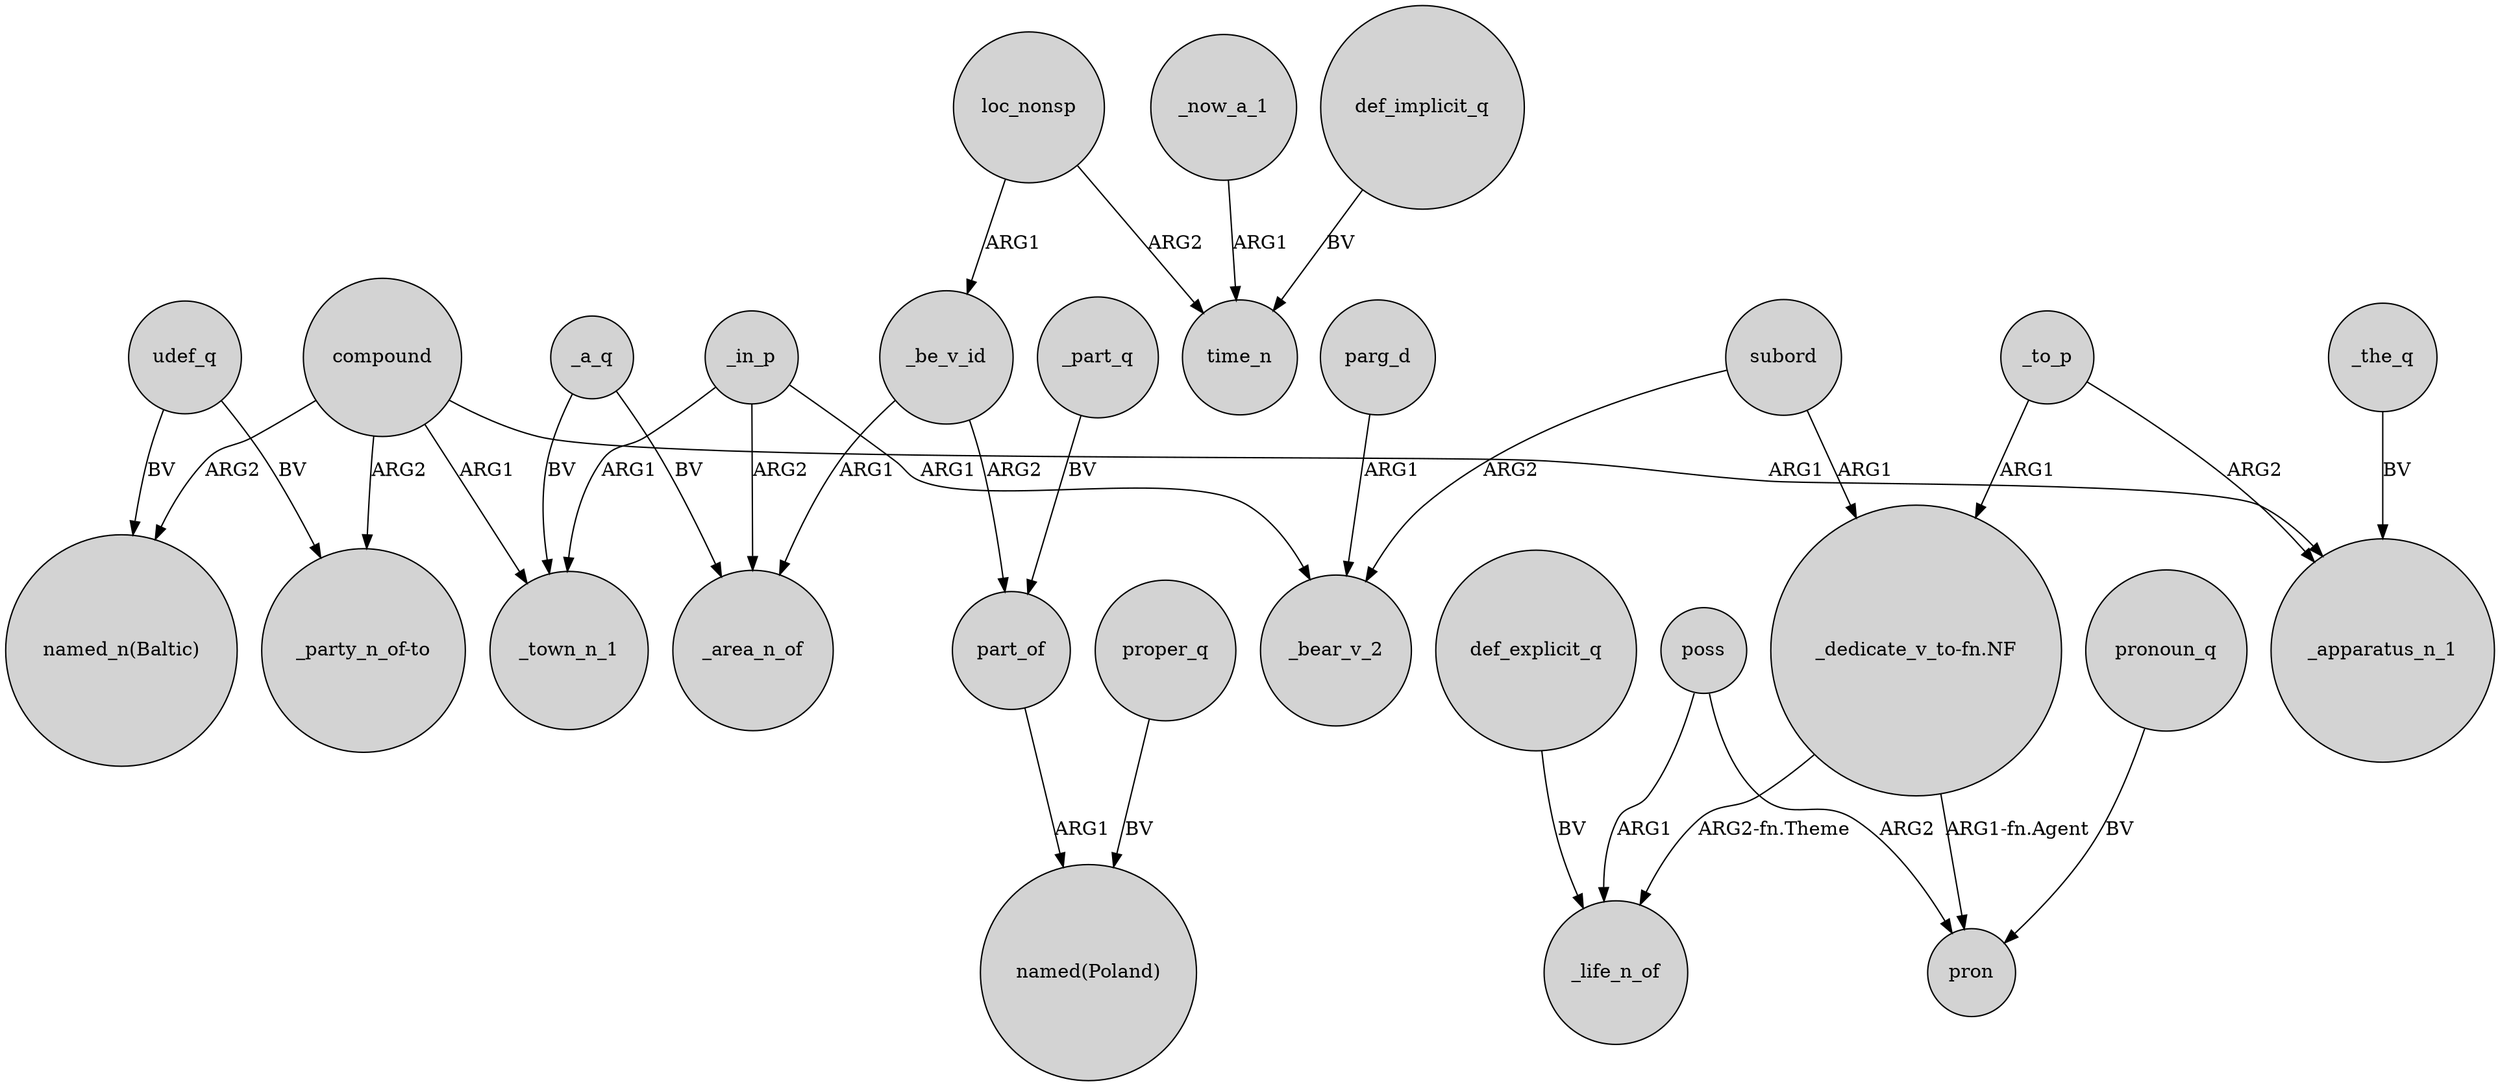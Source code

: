 digraph {
	node [shape=circle style=filled]
	compound -> "named_n(Baltic)" [label=ARG2]
	def_explicit_q -> _life_n_of [label=BV]
	poss -> pron [label=ARG2]
	subord -> "_dedicate_v_to-fn.NF" [label=ARG1]
	_be_v_id -> _area_n_of [label=ARG1]
	_a_q -> _area_n_of [label=BV]
	_in_p -> _town_n_1 [label=ARG1]
	_to_p -> "_dedicate_v_to-fn.NF" [label=ARG1]
	udef_q -> "_party_n_of-to" [label=BV]
	_a_q -> _town_n_1 [label=BV]
	_to_p -> _apparatus_n_1 [label=ARG2]
	udef_q -> "named_n(Baltic)" [label=BV]
	compound -> _apparatus_n_1 [label=ARG1]
	loc_nonsp -> time_n [label=ARG2]
	_part_q -> part_of [label=BV]
	proper_q -> "named(Poland)" [label=BV]
	poss -> _life_n_of [label=ARG1]
	pronoun_q -> pron [label=BV]
	part_of -> "named(Poland)" [label=ARG1]
	_in_p -> _bear_v_2 [label=ARG1]
	_now_a_1 -> time_n [label=ARG1]
	subord -> _bear_v_2 [label=ARG2]
	_the_q -> _apparatus_n_1 [label=BV]
	"_dedicate_v_to-fn.NF" -> pron [label="ARG1-fn.Agent"]
	_in_p -> _area_n_of [label=ARG2]
	loc_nonsp -> _be_v_id [label=ARG1]
	parg_d -> _bear_v_2 [label=ARG1]
	"_dedicate_v_to-fn.NF" -> _life_n_of [label="ARG2-fn.Theme"]
	compound -> _town_n_1 [label=ARG1]
	_be_v_id -> part_of [label=ARG2]
	compound -> "_party_n_of-to" [label=ARG2]
	def_implicit_q -> time_n [label=BV]
}
